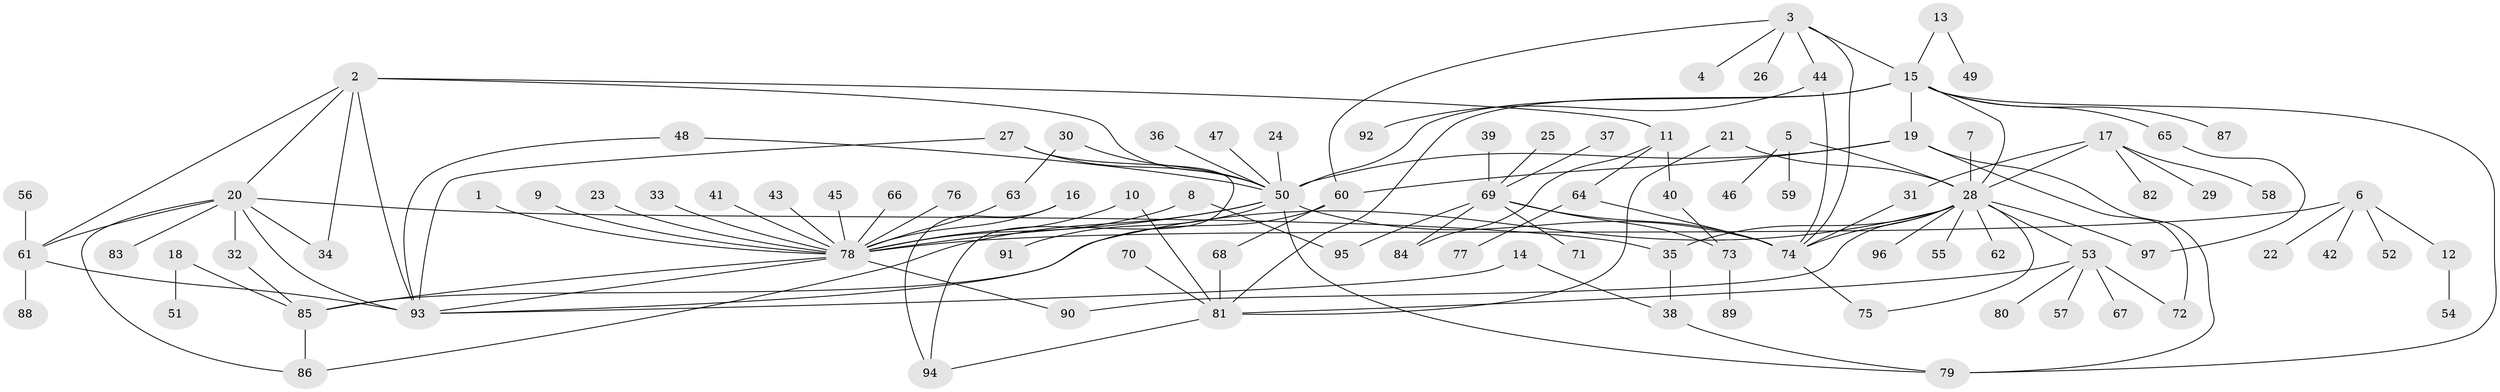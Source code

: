 // original degree distribution, {17: 0.007246376811594203, 9: 0.021739130434782608, 16: 0.007246376811594203, 19: 0.007246376811594203, 10: 0.007246376811594203, 6: 0.036231884057971016, 1: 0.47101449275362317, 5: 0.014492753623188406, 3: 0.06521739130434782, 2: 0.2753623188405797, 7: 0.007246376811594203, 8: 0.014492753623188406, 4: 0.06521739130434782}
// Generated by graph-tools (version 1.1) at 2025/36/03/04/25 23:36:41]
// undirected, 97 vertices, 134 edges
graph export_dot {
  node [color=gray90,style=filled];
  1;
  2;
  3;
  4;
  5;
  6;
  7;
  8;
  9;
  10;
  11;
  12;
  13;
  14;
  15;
  16;
  17;
  18;
  19;
  20;
  21;
  22;
  23;
  24;
  25;
  26;
  27;
  28;
  29;
  30;
  31;
  32;
  33;
  34;
  35;
  36;
  37;
  38;
  39;
  40;
  41;
  42;
  43;
  44;
  45;
  46;
  47;
  48;
  49;
  50;
  51;
  52;
  53;
  54;
  55;
  56;
  57;
  58;
  59;
  60;
  61;
  62;
  63;
  64;
  65;
  66;
  67;
  68;
  69;
  70;
  71;
  72;
  73;
  74;
  75;
  76;
  77;
  78;
  79;
  80;
  81;
  82;
  83;
  84;
  85;
  86;
  87;
  88;
  89;
  90;
  91;
  92;
  93;
  94;
  95;
  96;
  97;
  1 -- 78 [weight=1.0];
  2 -- 11 [weight=1.0];
  2 -- 20 [weight=1.0];
  2 -- 34 [weight=1.0];
  2 -- 50 [weight=1.0];
  2 -- 61 [weight=1.0];
  2 -- 93 [weight=1.0];
  3 -- 4 [weight=1.0];
  3 -- 15 [weight=1.0];
  3 -- 26 [weight=1.0];
  3 -- 44 [weight=1.0];
  3 -- 60 [weight=1.0];
  3 -- 74 [weight=1.0];
  5 -- 28 [weight=1.0];
  5 -- 46 [weight=1.0];
  5 -- 59 [weight=1.0];
  6 -- 12 [weight=1.0];
  6 -- 22 [weight=1.0];
  6 -- 42 [weight=1.0];
  6 -- 52 [weight=1.0];
  6 -- 78 [weight=1.0];
  7 -- 28 [weight=1.0];
  8 -- 78 [weight=1.0];
  8 -- 95 [weight=1.0];
  9 -- 78 [weight=1.0];
  10 -- 78 [weight=1.0];
  10 -- 81 [weight=1.0];
  11 -- 40 [weight=1.0];
  11 -- 64 [weight=1.0];
  11 -- 84 [weight=1.0];
  12 -- 54 [weight=1.0];
  13 -- 15 [weight=1.0];
  13 -- 49 [weight=1.0];
  14 -- 38 [weight=1.0];
  14 -- 93 [weight=1.0];
  15 -- 19 [weight=1.0];
  15 -- 28 [weight=1.0];
  15 -- 50 [weight=2.0];
  15 -- 65 [weight=1.0];
  15 -- 79 [weight=1.0];
  15 -- 81 [weight=1.0];
  15 -- 87 [weight=1.0];
  16 -- 78 [weight=1.0];
  16 -- 94 [weight=1.0];
  17 -- 28 [weight=1.0];
  17 -- 29 [weight=1.0];
  17 -- 31 [weight=1.0];
  17 -- 58 [weight=1.0];
  17 -- 82 [weight=1.0];
  18 -- 51 [weight=1.0];
  18 -- 85 [weight=1.0];
  19 -- 50 [weight=1.0];
  19 -- 60 [weight=1.0];
  19 -- 72 [weight=1.0];
  19 -- 79 [weight=1.0];
  20 -- 32 [weight=1.0];
  20 -- 34 [weight=1.0];
  20 -- 35 [weight=1.0];
  20 -- 61 [weight=1.0];
  20 -- 83 [weight=2.0];
  20 -- 86 [weight=1.0];
  20 -- 93 [weight=1.0];
  21 -- 28 [weight=1.0];
  21 -- 81 [weight=1.0];
  23 -- 78 [weight=1.0];
  24 -- 50 [weight=1.0];
  25 -- 69 [weight=1.0];
  27 -- 50 [weight=1.0];
  27 -- 93 [weight=1.0];
  27 -- 94 [weight=1.0];
  28 -- 35 [weight=1.0];
  28 -- 53 [weight=1.0];
  28 -- 55 [weight=1.0];
  28 -- 62 [weight=1.0];
  28 -- 74 [weight=1.0];
  28 -- 75 [weight=1.0];
  28 -- 85 [weight=1.0];
  28 -- 90 [weight=1.0];
  28 -- 96 [weight=1.0];
  28 -- 97 [weight=1.0];
  30 -- 50 [weight=1.0];
  30 -- 63 [weight=1.0];
  31 -- 74 [weight=1.0];
  32 -- 85 [weight=1.0];
  33 -- 78 [weight=1.0];
  35 -- 38 [weight=1.0];
  36 -- 50 [weight=1.0];
  37 -- 69 [weight=1.0];
  38 -- 79 [weight=1.0];
  39 -- 69 [weight=1.0];
  40 -- 73 [weight=1.0];
  41 -- 78 [weight=1.0];
  43 -- 78 [weight=1.0];
  44 -- 74 [weight=1.0];
  44 -- 92 [weight=1.0];
  45 -- 78 [weight=1.0];
  47 -- 50 [weight=1.0];
  48 -- 50 [weight=1.0];
  48 -- 93 [weight=1.0];
  50 -- 74 [weight=1.0];
  50 -- 78 [weight=1.0];
  50 -- 79 [weight=1.0];
  50 -- 86 [weight=1.0];
  50 -- 91 [weight=1.0];
  53 -- 57 [weight=1.0];
  53 -- 67 [weight=1.0];
  53 -- 72 [weight=1.0];
  53 -- 80 [weight=1.0];
  53 -- 81 [weight=1.0];
  56 -- 61 [weight=1.0];
  60 -- 68 [weight=1.0];
  60 -- 93 [weight=1.0];
  61 -- 88 [weight=1.0];
  61 -- 93 [weight=1.0];
  63 -- 78 [weight=1.0];
  64 -- 74 [weight=1.0];
  64 -- 77 [weight=1.0];
  65 -- 97 [weight=1.0];
  66 -- 78 [weight=1.0];
  68 -- 81 [weight=1.0];
  69 -- 71 [weight=1.0];
  69 -- 73 [weight=1.0];
  69 -- 74 [weight=1.0];
  69 -- 84 [weight=1.0];
  69 -- 95 [weight=1.0];
  70 -- 81 [weight=1.0];
  73 -- 89 [weight=1.0];
  74 -- 75 [weight=1.0];
  76 -- 78 [weight=1.0];
  78 -- 85 [weight=1.0];
  78 -- 90 [weight=1.0];
  78 -- 93 [weight=1.0];
  81 -- 94 [weight=1.0];
  85 -- 86 [weight=1.0];
}
